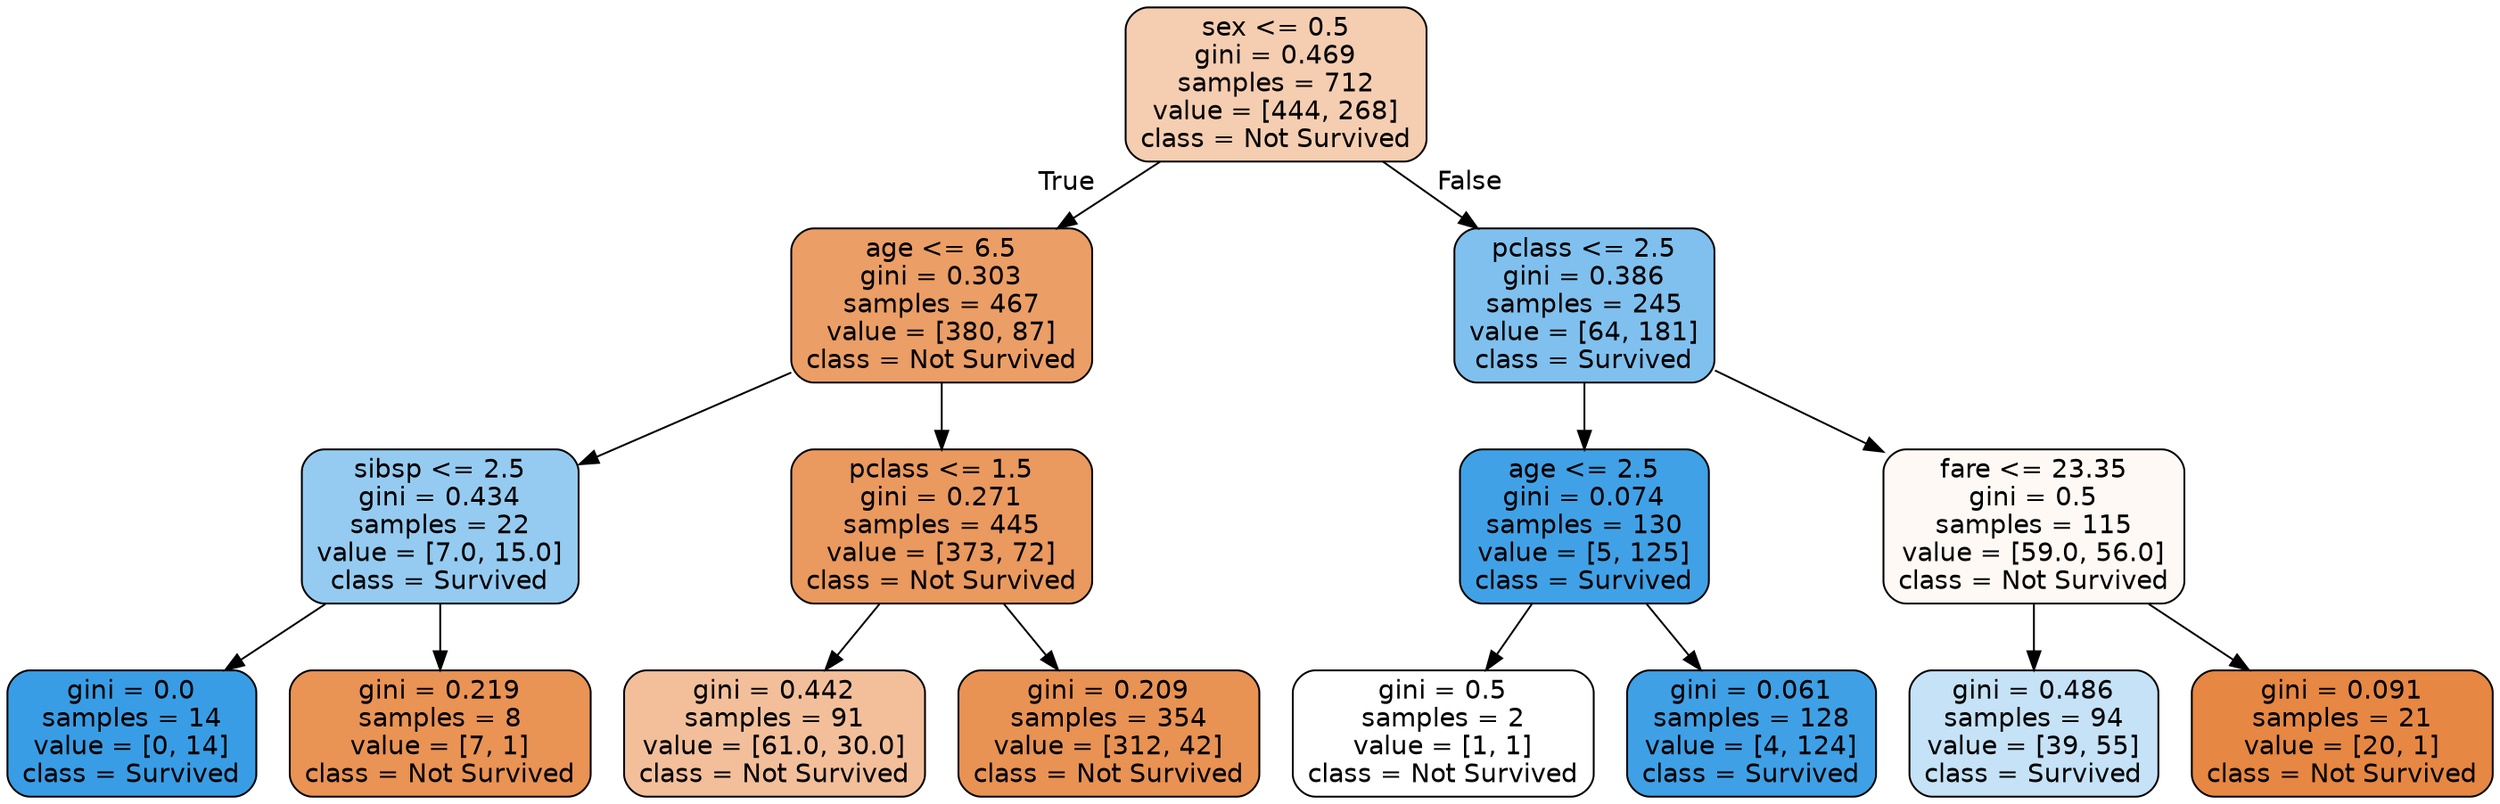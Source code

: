 digraph Tree {
node [shape=box, style="filled, rounded", color="black", fontname="helvetica"] ;
edge [fontname="helvetica"] ;
0 [label="sex <= 0.5\ngini = 0.469\nsamples = 712\nvalue = [444, 268]\nclass = Not Survived", fillcolor="#f5cdb1"] ;
1 [label="age <= 6.5\ngini = 0.303\nsamples = 467\nvalue = [380, 87]\nclass = Not Survived", fillcolor="#eb9e66"] ;
0 -> 1 [labeldistance=2.5, labelangle=45, headlabel="True"] ;
2 [label="sibsp <= 2.5\ngini = 0.434\nsamples = 22\nvalue = [7.0, 15.0]\nclass = Survived", fillcolor="#95cbf1"] ;
1 -> 2 ;
3 [label="gini = 0.0\nsamples = 14\nvalue = [0, 14]\nclass = Survived", fillcolor="#399de5"] ;
2 -> 3 ;
4 [label="gini = 0.219\nsamples = 8\nvalue = [7, 1]\nclass = Not Survived", fillcolor="#e99355"] ;
2 -> 4 ;
5 [label="pclass <= 1.5\ngini = 0.271\nsamples = 445\nvalue = [373, 72]\nclass = Not Survived", fillcolor="#ea995f"] ;
1 -> 5 ;
6 [label="gini = 0.442\nsamples = 91\nvalue = [61.0, 30.0]\nclass = Not Survived", fillcolor="#f2bf9a"] ;
5 -> 6 ;
7 [label="gini = 0.209\nsamples = 354\nvalue = [312, 42]\nclass = Not Survived", fillcolor="#e89254"] ;
5 -> 7 ;
8 [label="pclass <= 2.5\ngini = 0.386\nsamples = 245\nvalue = [64, 181]\nclass = Survived", fillcolor="#7fc0ee"] ;
0 -> 8 [labeldistance=2.5, labelangle=-45, headlabel="False"] ;
9 [label="age <= 2.5\ngini = 0.074\nsamples = 130\nvalue = [5, 125]\nclass = Survived", fillcolor="#41a1e6"] ;
8 -> 9 ;
10 [label="gini = 0.5\nsamples = 2\nvalue = [1, 1]\nclass = Not Survived", fillcolor="#ffffff"] ;
9 -> 10 ;
11 [label="gini = 0.061\nsamples = 128\nvalue = [4, 124]\nclass = Survived", fillcolor="#3fa0e6"] ;
9 -> 11 ;
12 [label="fare <= 23.35\ngini = 0.5\nsamples = 115\nvalue = [59.0, 56.0]\nclass = Not Survived", fillcolor="#fef9f5"] ;
8 -> 12 ;
13 [label="gini = 0.486\nsamples = 94\nvalue = [39, 55]\nclass = Survived", fillcolor="#c5e2f7"] ;
12 -> 13 ;
14 [label="gini = 0.091\nsamples = 21\nvalue = [20, 1]\nclass = Not Survived", fillcolor="#e68743"] ;
12 -> 14 ;
}